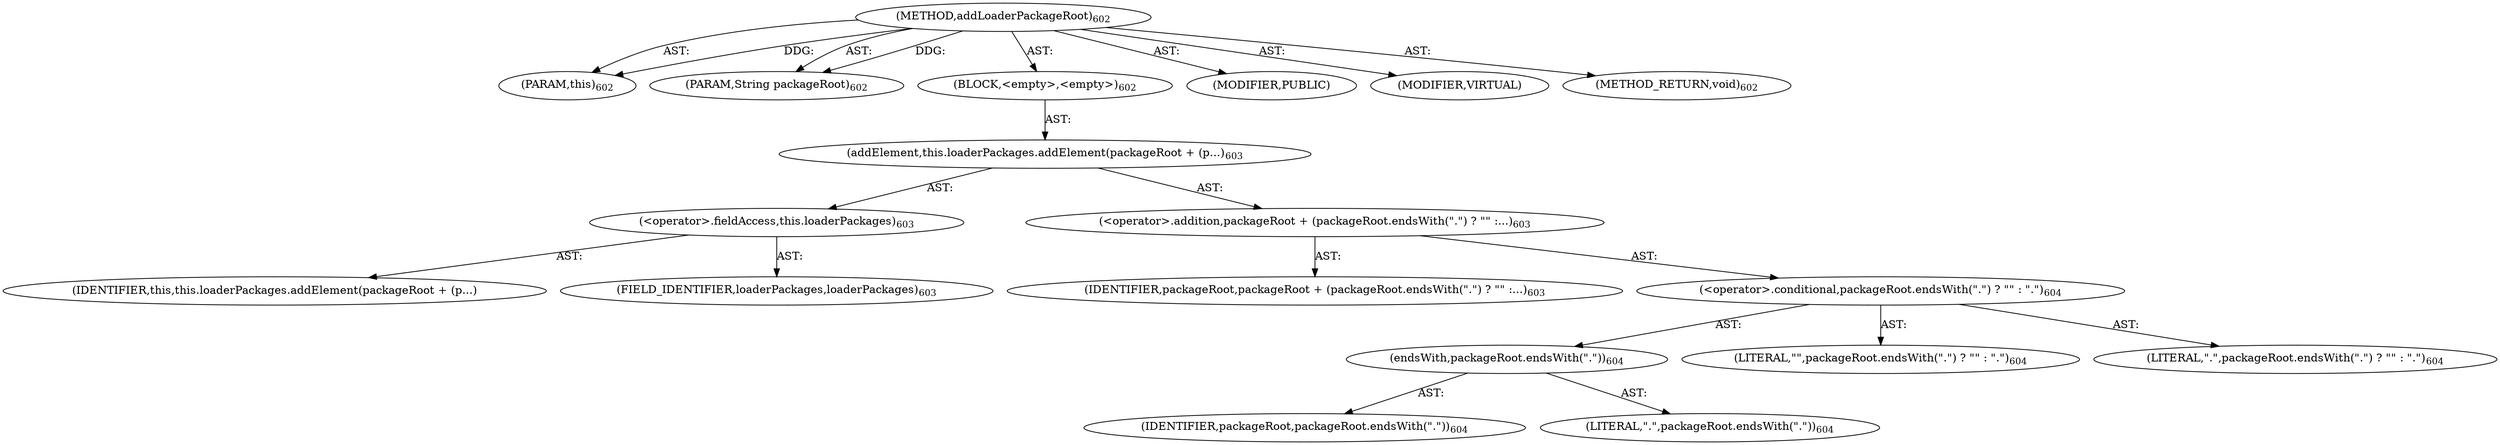 digraph "addLoaderPackageRoot" {  
"111669149718" [label = <(METHOD,addLoaderPackageRoot)<SUB>602</SUB>> ]
"115964117052" [label = <(PARAM,this)<SUB>602</SUB>> ]
"115964117053" [label = <(PARAM,String packageRoot)<SUB>602</SUB>> ]
"25769803826" [label = <(BLOCK,&lt;empty&gt;,&lt;empty&gt;)<SUB>602</SUB>> ]
"30064771324" [label = <(addElement,this.loaderPackages.addElement(packageRoot + (p...)<SUB>603</SUB>> ]
"30064771325" [label = <(&lt;operator&gt;.fieldAccess,this.loaderPackages)<SUB>603</SUB>> ]
"68719476967" [label = <(IDENTIFIER,this,this.loaderPackages.addElement(packageRoot + (p...)> ]
"55834574928" [label = <(FIELD_IDENTIFIER,loaderPackages,loaderPackages)<SUB>603</SUB>> ]
"30064771326" [label = <(&lt;operator&gt;.addition,packageRoot + (packageRoot.endsWith(&quot;.&quot;) ? &quot;&quot; :...)<SUB>603</SUB>> ]
"68719476968" [label = <(IDENTIFIER,packageRoot,packageRoot + (packageRoot.endsWith(&quot;.&quot;) ? &quot;&quot; :...)<SUB>603</SUB>> ]
"30064771327" [label = <(&lt;operator&gt;.conditional,packageRoot.endsWith(&quot;.&quot;) ? &quot;&quot; : &quot;.&quot;)<SUB>604</SUB>> ]
"30064771328" [label = <(endsWith,packageRoot.endsWith(&quot;.&quot;))<SUB>604</SUB>> ]
"68719476969" [label = <(IDENTIFIER,packageRoot,packageRoot.endsWith(&quot;.&quot;))<SUB>604</SUB>> ]
"90194313265" [label = <(LITERAL,&quot;.&quot;,packageRoot.endsWith(&quot;.&quot;))<SUB>604</SUB>> ]
"90194313266" [label = <(LITERAL,&quot;&quot;,packageRoot.endsWith(&quot;.&quot;) ? &quot;&quot; : &quot;.&quot;)<SUB>604</SUB>> ]
"90194313267" [label = <(LITERAL,&quot;.&quot;,packageRoot.endsWith(&quot;.&quot;) ? &quot;&quot; : &quot;.&quot;)<SUB>604</SUB>> ]
"133143986241" [label = <(MODIFIER,PUBLIC)> ]
"133143986242" [label = <(MODIFIER,VIRTUAL)> ]
"128849018902" [label = <(METHOD_RETURN,void)<SUB>602</SUB>> ]
  "111669149718" -> "115964117052"  [ label = "AST: "] 
  "111669149718" -> "115964117053"  [ label = "AST: "] 
  "111669149718" -> "25769803826"  [ label = "AST: "] 
  "111669149718" -> "133143986241"  [ label = "AST: "] 
  "111669149718" -> "133143986242"  [ label = "AST: "] 
  "111669149718" -> "128849018902"  [ label = "AST: "] 
  "25769803826" -> "30064771324"  [ label = "AST: "] 
  "30064771324" -> "30064771325"  [ label = "AST: "] 
  "30064771324" -> "30064771326"  [ label = "AST: "] 
  "30064771325" -> "68719476967"  [ label = "AST: "] 
  "30064771325" -> "55834574928"  [ label = "AST: "] 
  "30064771326" -> "68719476968"  [ label = "AST: "] 
  "30064771326" -> "30064771327"  [ label = "AST: "] 
  "30064771327" -> "30064771328"  [ label = "AST: "] 
  "30064771327" -> "90194313266"  [ label = "AST: "] 
  "30064771327" -> "90194313267"  [ label = "AST: "] 
  "30064771328" -> "68719476969"  [ label = "AST: "] 
  "30064771328" -> "90194313265"  [ label = "AST: "] 
  "111669149718" -> "115964117052"  [ label = "DDG: "] 
  "111669149718" -> "115964117053"  [ label = "DDG: "] 
}

